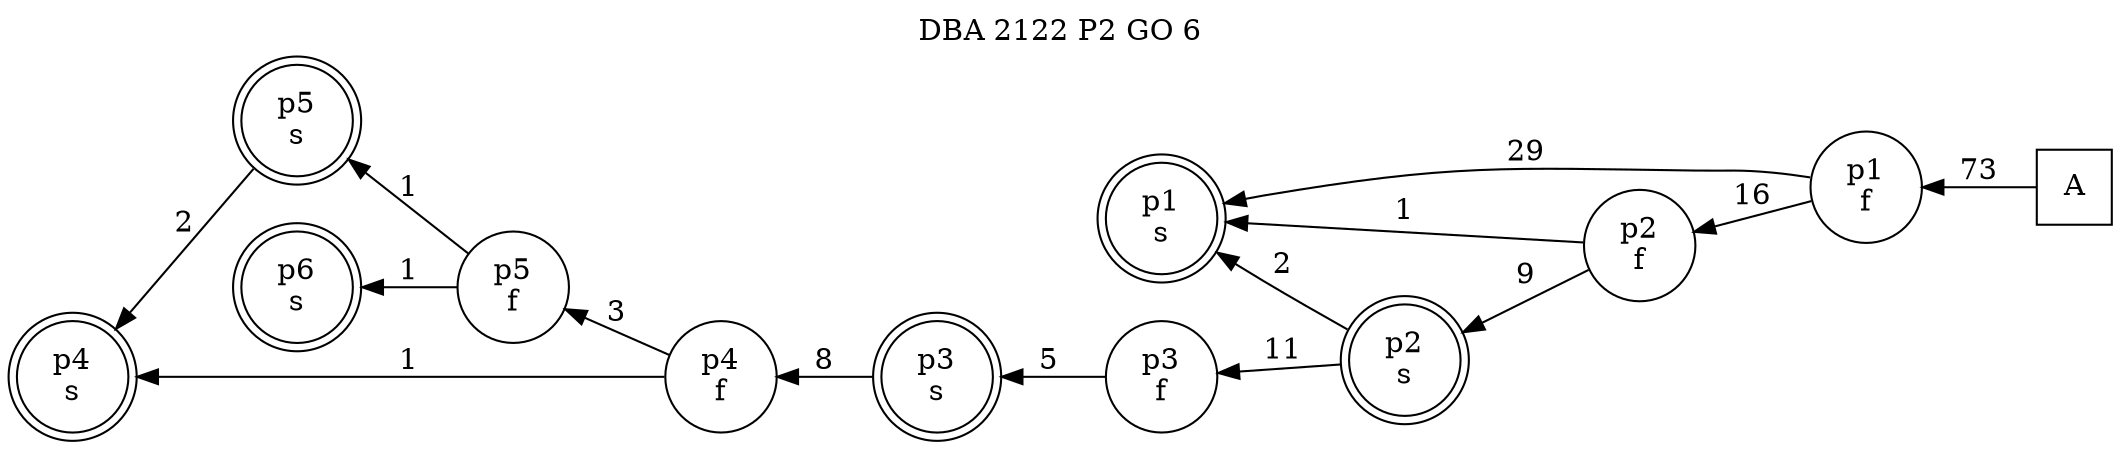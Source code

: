 digraph DBA_2122_P2_GO_6_GOOD {
labelloc="tl"
label= " DBA 2122 P2 GO 6 "
rankdir="RL";
"A" [shape="square" label="A"]
"p1_f" [shape="circle" label="p1
f"]
"p1_s" [shape="doublecircle" label="p1
s"]
"p2_f" [shape="circle" label="p2
f"]
"p2_s" [shape="doublecircle" label="p2
s"]
"p3_f" [shape="circle" label="p3
f"]
"p3_s" [shape="doublecircle" label="p3
s"]
"p4_f" [shape="circle" label="p4
f"]
"p5_f" [shape="circle" label="p5
f"]
"p5_s" [shape="doublecircle" label="p5
s"]
"p4_s" [shape="doublecircle" label="p4
s"]
"p6_s" [shape="doublecircle" label="p6
s"]
"A" -> "p1_f" [ label=73]
"p1_f" -> "p1_s" [ label=29]
"p1_f" -> "p2_f" [ label=16]
"p2_f" -> "p1_s" [ label=1]
"p2_f" -> "p2_s" [ label=9]
"p2_s" -> "p1_s" [ label=2]
"p2_s" -> "p3_f" [ label=11]
"p3_f" -> "p3_s" [ label=5]
"p3_s" -> "p4_f" [ label=8]
"p4_f" -> "p5_f" [ label=3]
"p4_f" -> "p4_s" [ label=1]
"p5_f" -> "p5_s" [ label=1]
"p5_f" -> "p6_s" [ label=1]
"p5_s" -> "p4_s" [ label=2]
}
